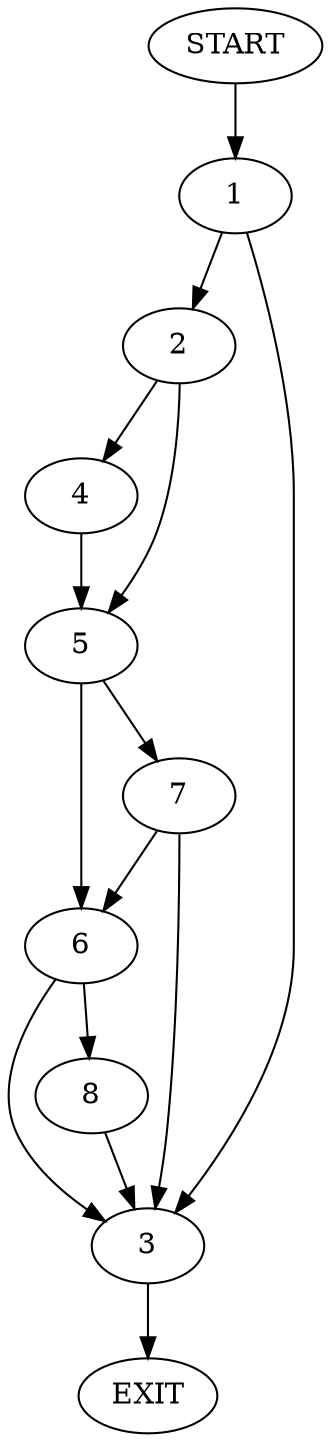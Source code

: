 digraph {
0 [label="START"]
9 [label="EXIT"]
0 -> 1
1 -> 2
1 -> 3
2 -> 4
2 -> 5
3 -> 9
5 -> 6
5 -> 7
4 -> 5
7 -> 6
7 -> 3
6 -> 8
6 -> 3
8 -> 3
}
